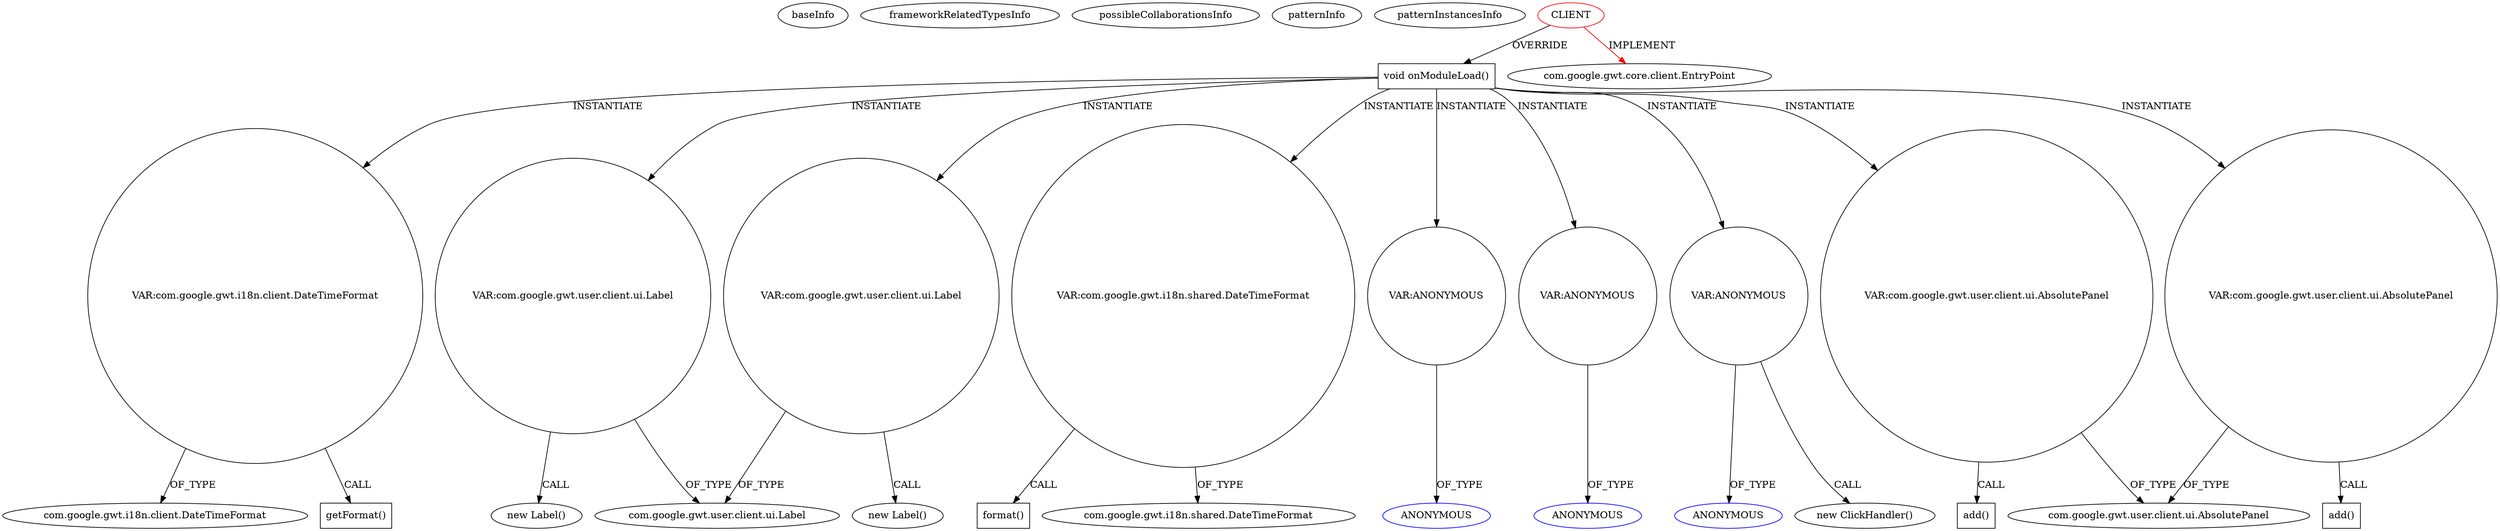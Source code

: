 digraph {
baseInfo[graphId=1141,category="pattern",isAnonymous=false,possibleRelation=false]
frameworkRelatedTypesInfo[0="com.google.gwt.core.client.EntryPoint"]
possibleCollaborationsInfo[]
patternInfo[frequency=2.0,patternRootClient=0]
patternInstancesInfo[0="nakaken0629-mezamashimailgwt~/nakaken0629-mezamashimailgwt/mezamashimailgwt-master/mezamashimailgwt/src/com/appspot/mezamashimailgwt/client/Mezamashimailgwt.java~Mezamashimailgwt~4116",1="coldplayguy-flight87~/coldplayguy-flight87/flight87-master/BookFlight/src/bookflight/client/BookFlight.java~BookFlight~1091"]
255[label="com.google.gwt.i18n.client.DateTimeFormat",vertexType="FRAMEWORK_CLASS_TYPE",isFrameworkType=false]
253[label="VAR:com.google.gwt.i18n.client.DateTimeFormat",vertexType="VARIABLE_EXPRESION",isFrameworkType=false,shape=circle]
302[label="getFormat()",vertexType="INSIDE_CALL",isFrameworkType=false,shape=box]
34[label="void onModuleLoad()",vertexType="OVERRIDING_METHOD_DECLARATION",isFrameworkType=false,shape=box]
0[label="CLIENT",vertexType="ROOT_CLIENT_CLASS_DECLARATION",isFrameworkType=false,color=red]
102[label="VAR:com.google.gwt.user.client.ui.Label",vertexType="VARIABLE_EXPRESION",isFrameworkType=false,shape=circle]
15[label="com.google.gwt.user.client.ui.Label",vertexType="FRAMEWORK_CLASS_TYPE",isFrameworkType=false]
111[label="VAR:com.google.gwt.user.client.ui.Label",vertexType="VARIABLE_EXPRESION",isFrameworkType=false,shape=circle]
269[label="VAR:com.google.gwt.i18n.shared.DateTimeFormat",vertexType="VARIABLE_EXPRESION",isFrameworkType=false,shape=circle]
270[label="format()",vertexType="INSIDE_CALL",isFrameworkType=false,shape=box]
252[label="com.google.gwt.i18n.shared.DateTimeFormat",vertexType="FRAMEWORK_CLASS_TYPE",isFrameworkType=false]
1[label="com.google.gwt.core.client.EntryPoint",vertexType="FRAMEWORK_INTERFACE_TYPE",isFrameworkType=false]
110[label="new Label()",vertexType="CONSTRUCTOR_CALL",isFrameworkType=false]
41[label="VAR:ANONYMOUS",vertexType="VARIABLE_EXPRESION",isFrameworkType=false,shape=circle]
42[label="ANONYMOUS",vertexType="REFERENCE_ANONYMOUS_DECLARATION",isFrameworkType=false,color=blue]
101[label="new Label()",vertexType="CONSTRUCTOR_CALL",isFrameworkType=false]
264[label="VAR:ANONYMOUS",vertexType="VARIABLE_EXPRESION",isFrameworkType=false,shape=circle]
265[label="ANONYMOUS",vertexType="REFERENCE_ANONYMOUS_DECLARATION",isFrameworkType=false,color=blue]
281[label="VAR:ANONYMOUS",vertexType="VARIABLE_EXPRESION",isFrameworkType=false,shape=circle]
282[label="ANONYMOUS",vertexType="REFERENCE_ANONYMOUS_DECLARATION",isFrameworkType=false,color=blue]
280[label="new ClickHandler()",vertexType="CONSTRUCTOR_CALL",isFrameworkType=false]
189[label="VAR:com.google.gwt.user.client.ui.AbsolutePanel",vertexType="VARIABLE_EXPRESION",isFrameworkType=false,shape=circle]
3[label="com.google.gwt.user.client.ui.AbsolutePanel",vertexType="FRAMEWORK_CLASS_TYPE",isFrameworkType=false]
190[label="add()",vertexType="INSIDE_CALL",isFrameworkType=false,shape=box]
60[label="VAR:com.google.gwt.user.client.ui.AbsolutePanel",vertexType="VARIABLE_EXPRESION",isFrameworkType=false,shape=circle]
183[label="add()",vertexType="INSIDE_CALL",isFrameworkType=false,shape=box]
60->183[label="CALL"]
0->34[label="OVERRIDE"]
111->110[label="CALL"]
269->270[label="CALL"]
281->280[label="CALL"]
0->1[label="IMPLEMENT",color=red]
34->111[label="INSTANTIATE"]
34->41[label="INSTANTIATE"]
102->101[label="CALL"]
264->265[label="OF_TYPE"]
111->15[label="OF_TYPE"]
189->190[label="CALL"]
34->253[label="INSTANTIATE"]
281->282[label="OF_TYPE"]
34->189[label="INSTANTIATE"]
60->3[label="OF_TYPE"]
253->255[label="OF_TYPE"]
34->269[label="INSTANTIATE"]
253->302[label="CALL"]
102->15[label="OF_TYPE"]
34->60[label="INSTANTIATE"]
269->252[label="OF_TYPE"]
189->3[label="OF_TYPE"]
34->281[label="INSTANTIATE"]
34->102[label="INSTANTIATE"]
41->42[label="OF_TYPE"]
34->264[label="INSTANTIATE"]
}
